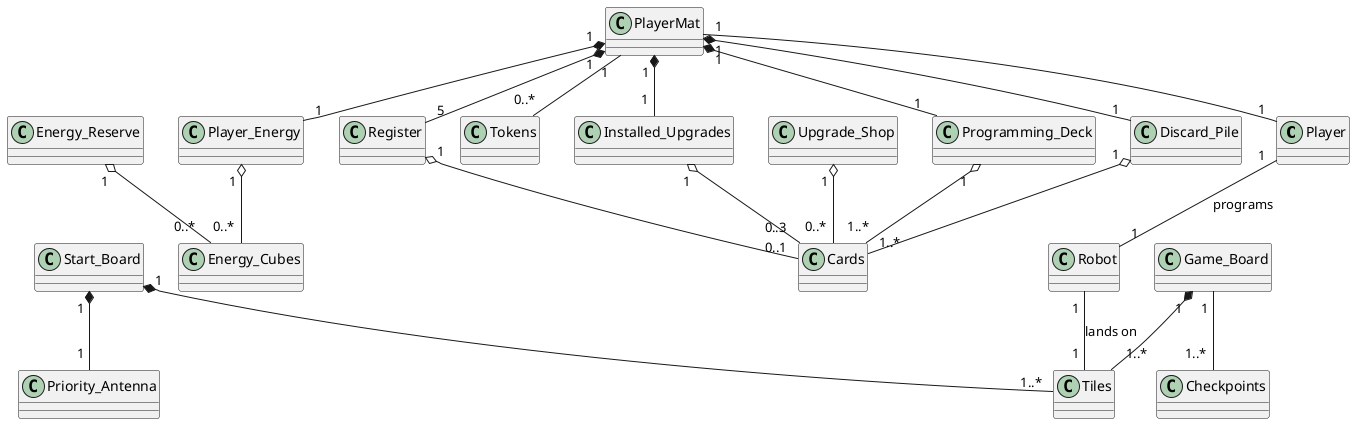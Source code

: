 @startuml

class Player
class Robot
class Start_Board
class Game_Board
class Energy_Reserve
class Player_Energy
class Upgrade_Shop
class Cards
class Programming_Deck
class Tokens
class Tiles
class PlayerMat
class Checkpoints
class Energy_Cubes
class Priority_Antenna
class Discard_Pile
class Register
class Installed_Upgrades

'Player relations
Player " 1 " -- " 1 " Robot: programs
Player " 1 " -u- " 1 " PlayerMat

'Player mat relations'
PlayerMat " 1 " *-- " 1 " Programming_Deck
PlayerMat " 1 " *-- " 1 " Player_Energy
PlayerMat " 1 " *-- " 1 " Discard_Pile
Programming_Deck " 1 " o-- " 1..* " Cards
Player_Energy " 1 " o-- " 0..* " Energy_Cubes
Discard_Pile " 1 " o-- " 1..* " Cards
PlayerMat " 1 " -- " 0..* " Tokens 
PlayerMat " 1 " *-- " 5 " Register
Register " 1 " o-- " 0..1 " Cards
PlayerMat " 1 " *-- " 1 " Installed_Upgrades
Installed_Upgrades " 1 " o-- " 0..3 " Cards

'Off board relations'
Energy_Reserve " 1 " o-- " 0..* " Energy_Cubes
Upgrade_Shop " 1 " o-- " 0..* " Cards

'Board relations'
Robot " 1 " -- " 1 " Tiles: lands on

Game_Board " 1 " *-- " 1..* " Tiles
Game_Board " 1 " -- " 1..* " Checkpoints 

Start_Board " 1 " *-- " 1..* " Tiles
Start_Board " 1 " *-- " 1 " Priority_Antenna

@enduml